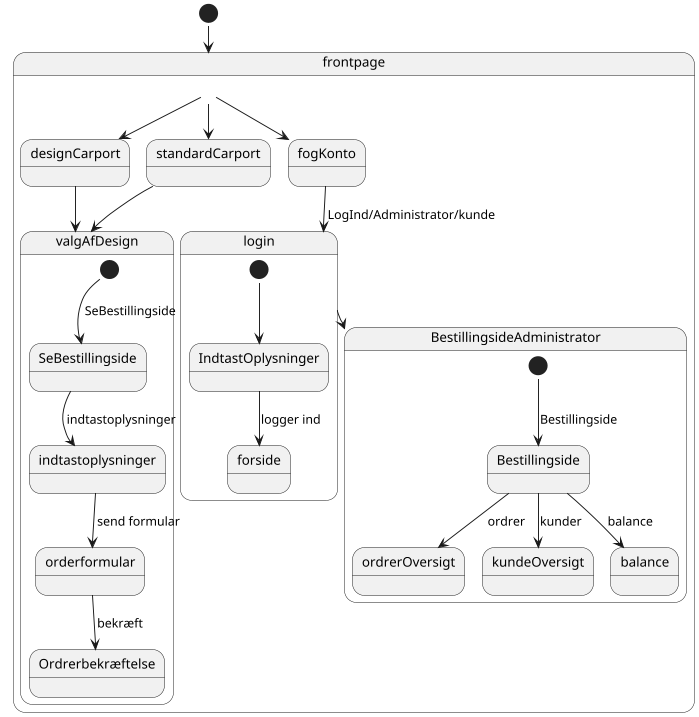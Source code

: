 @startuml
'https://plantuml.com/state-diagram
!pragma layout smetana



scale 700 width
[*] --> frontpage


state frontpage {

  frontpage --> designCarport
  frontpage --> standardCarport
  frontpage --> fogKonto


  designCarport --> valgAfDesign
  standardCarport --> valgAfDesign
  fogKonto --> login : LogInd/Administrator/kunde

  login --> BestillingsideAdministrator

}



state valgAfDesign {
  [*] --> SeBestillingside : SeBestillingside
  SeBestillingside--> indtastoplysninger : indtastoplysninger

  indtastoplysninger --> orderformular : send formular
    orderformular --> Ordrerbekræftelse: bekræft

}

state login {
  [*] --> IndtastOplysninger
  IndtastOplysninger --> forside : logger ind
}

state BestillingsideAdministrator {
  [*] --> Bestillingside : Bestillingside
  Bestillingside--> ordrerOversigt : ordrer
  Bestillingside--> kundeOversigt : kunder
  Bestillingside--> balance : balance
}

@enduml